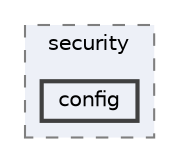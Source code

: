 digraph "repository/cal-web/src/main/java/com/sterlite/cal/security/config"
{
 // LATEX_PDF_SIZE
  bgcolor="transparent";
  edge [fontname=Helvetica,fontsize=10,labelfontname=Helvetica,labelfontsize=10];
  node [fontname=Helvetica,fontsize=10,shape=box,height=0.2,width=0.4];
  compound=true
  subgraph clusterdir_47a086017ee4c4309b6e6abbd723121f {
    graph [ bgcolor="#edf0f7", pencolor="grey50", label="security", fontname=Helvetica,fontsize=10 style="filled,dashed", URL="dir_47a086017ee4c4309b6e6abbd723121f.html",tooltip=""]
  dir_3ea4f2c9723222ae3024428d77c22c18 [label="config", fillcolor="#edf0f7", color="grey25", style="filled,bold", URL="dir_3ea4f2c9723222ae3024428d77c22c18.html",tooltip=""];
  }
}
